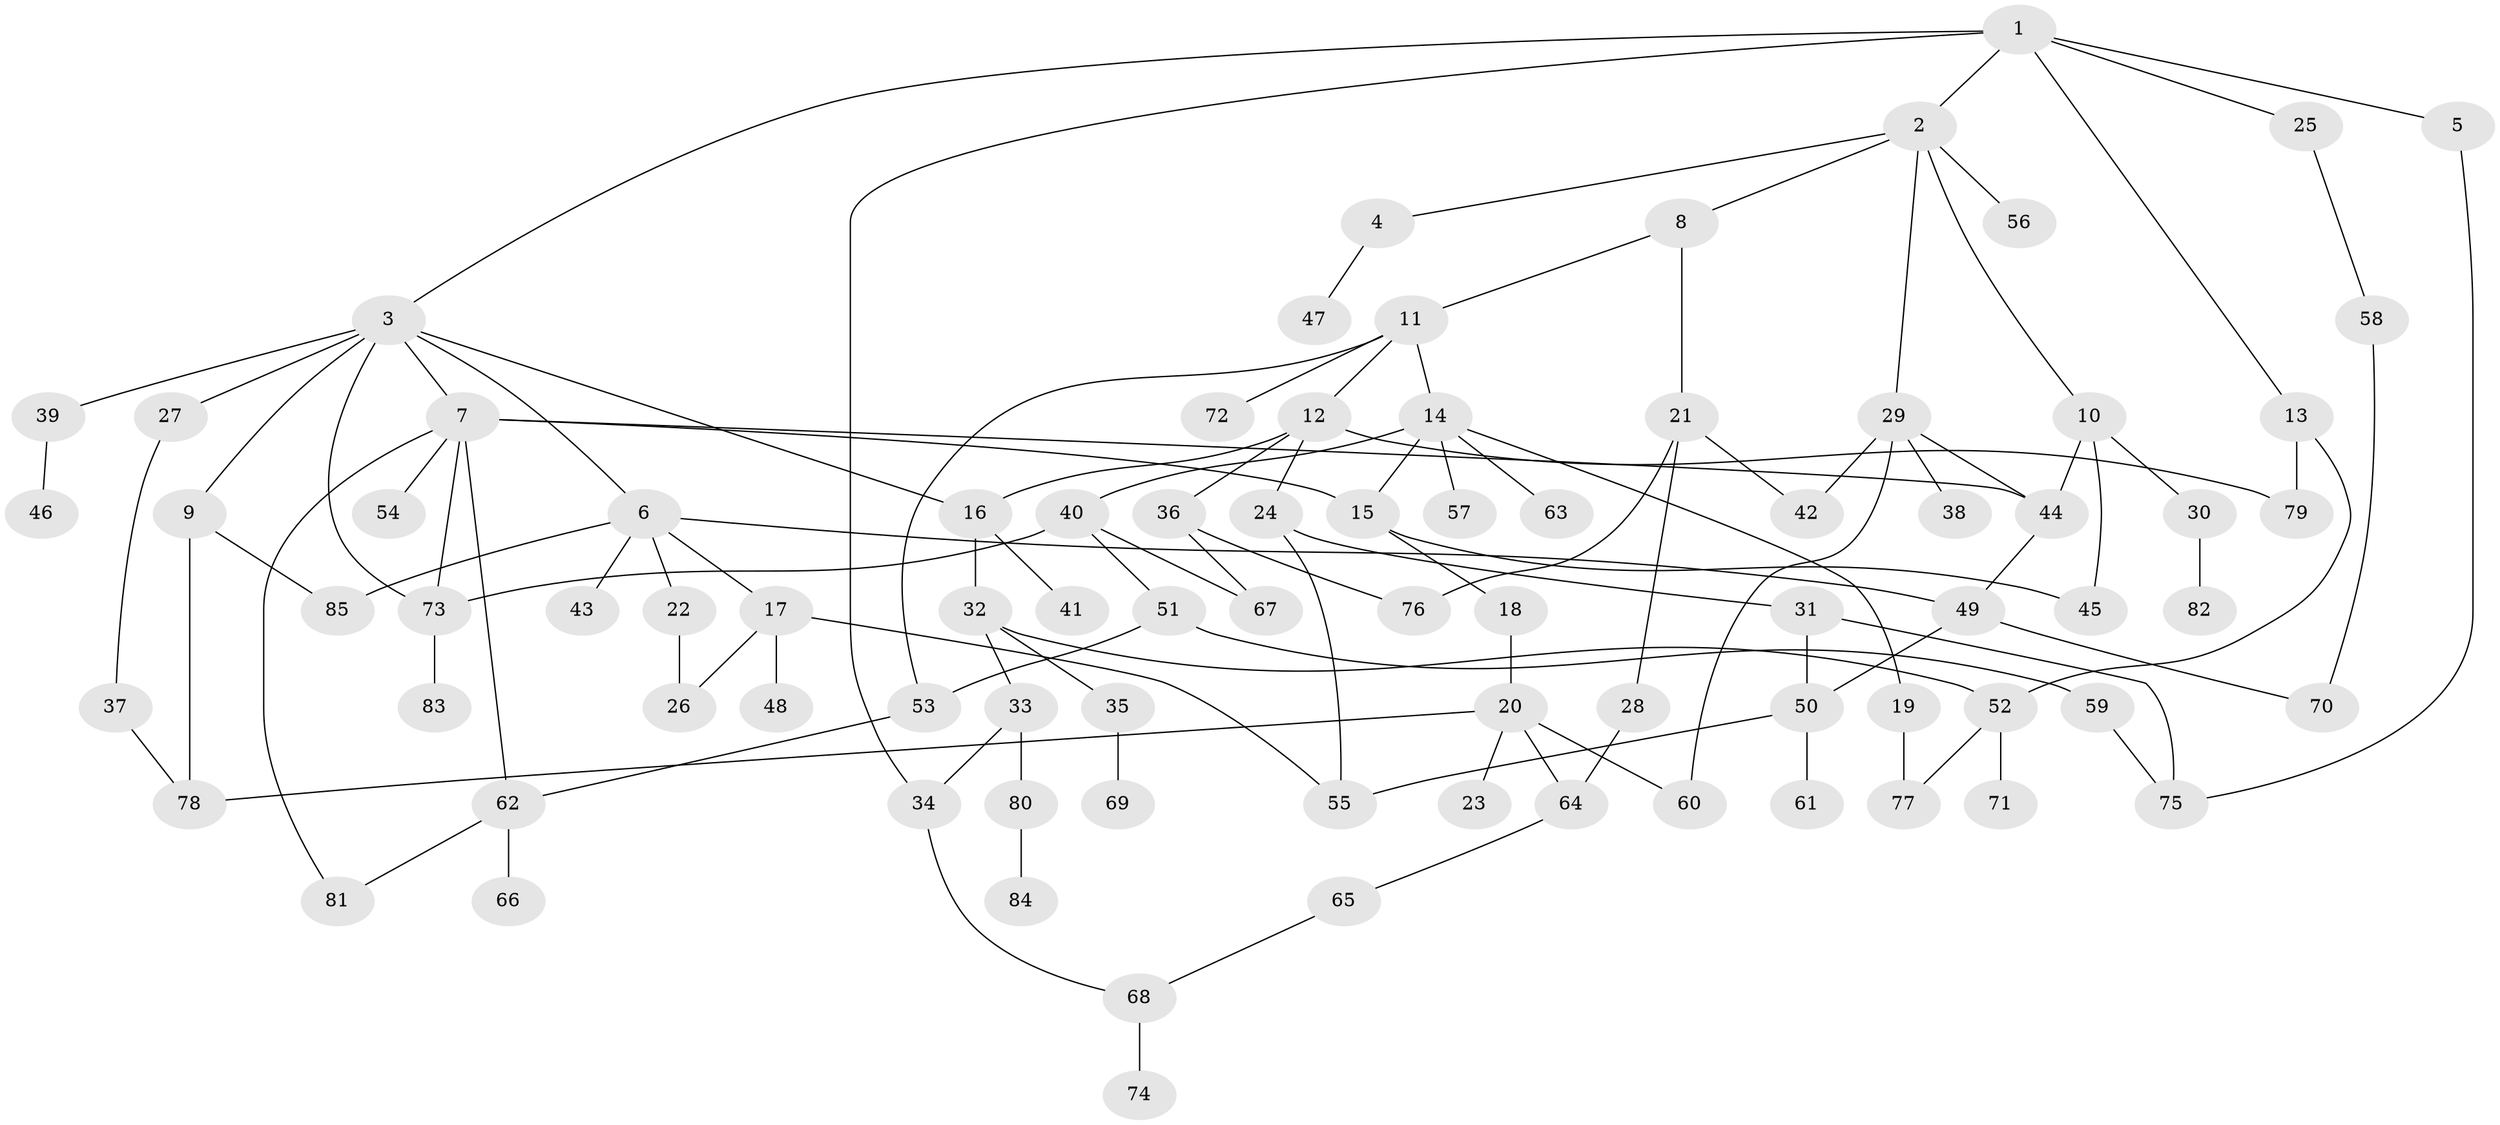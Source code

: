 // coarse degree distribution, {6: 0.07547169811320754, 8: 0.018867924528301886, 12: 0.018867924528301886, 1: 0.24528301886792453, 3: 0.1509433962264151, 4: 0.18867924528301888, 5: 0.05660377358490566, 2: 0.24528301886792453}
// Generated by graph-tools (version 1.1) at 2025/51/02/27/25 19:51:38]
// undirected, 85 vertices, 115 edges
graph export_dot {
graph [start="1"]
  node [color=gray90,style=filled];
  1;
  2;
  3;
  4;
  5;
  6;
  7;
  8;
  9;
  10;
  11;
  12;
  13;
  14;
  15;
  16;
  17;
  18;
  19;
  20;
  21;
  22;
  23;
  24;
  25;
  26;
  27;
  28;
  29;
  30;
  31;
  32;
  33;
  34;
  35;
  36;
  37;
  38;
  39;
  40;
  41;
  42;
  43;
  44;
  45;
  46;
  47;
  48;
  49;
  50;
  51;
  52;
  53;
  54;
  55;
  56;
  57;
  58;
  59;
  60;
  61;
  62;
  63;
  64;
  65;
  66;
  67;
  68;
  69;
  70;
  71;
  72;
  73;
  74;
  75;
  76;
  77;
  78;
  79;
  80;
  81;
  82;
  83;
  84;
  85;
  1 -- 2;
  1 -- 3;
  1 -- 5;
  1 -- 13;
  1 -- 25;
  1 -- 34;
  2 -- 4;
  2 -- 8;
  2 -- 10;
  2 -- 29;
  2 -- 56;
  3 -- 6;
  3 -- 7;
  3 -- 9;
  3 -- 27;
  3 -- 39;
  3 -- 16;
  3 -- 73;
  4 -- 47;
  5 -- 75;
  6 -- 17;
  6 -- 22;
  6 -- 43;
  6 -- 85;
  6 -- 49;
  7 -- 15;
  7 -- 54;
  7 -- 62;
  7 -- 81;
  7 -- 73;
  7 -- 44;
  8 -- 11;
  8 -- 21;
  9 -- 85;
  9 -- 78;
  10 -- 30;
  10 -- 44;
  10 -- 45;
  11 -- 12;
  11 -- 14;
  11 -- 53;
  11 -- 72;
  12 -- 16;
  12 -- 24;
  12 -- 36;
  12 -- 79;
  13 -- 52;
  13 -- 79;
  14 -- 19;
  14 -- 40;
  14 -- 57;
  14 -- 63;
  14 -- 15;
  15 -- 18;
  15 -- 45;
  16 -- 32;
  16 -- 41;
  17 -- 26;
  17 -- 48;
  17 -- 55;
  18 -- 20;
  19 -- 77;
  20 -- 23;
  20 -- 64;
  20 -- 78;
  20 -- 60;
  21 -- 28;
  21 -- 42;
  21 -- 76;
  22 -- 26;
  24 -- 31;
  24 -- 55;
  25 -- 58;
  27 -- 37;
  28 -- 64;
  29 -- 38;
  29 -- 60;
  29 -- 44;
  29 -- 42;
  30 -- 82;
  31 -- 50;
  31 -- 75;
  32 -- 33;
  32 -- 35;
  32 -- 52;
  33 -- 34;
  33 -- 80;
  34 -- 68;
  35 -- 69;
  36 -- 67;
  36 -- 76;
  37 -- 78;
  39 -- 46;
  40 -- 51;
  40 -- 73;
  40 -- 67;
  44 -- 49;
  49 -- 70;
  49 -- 50;
  50 -- 61;
  50 -- 55;
  51 -- 59;
  51 -- 53;
  52 -- 71;
  52 -- 77;
  53 -- 62;
  58 -- 70;
  59 -- 75;
  62 -- 66;
  62 -- 81;
  64 -- 65;
  65 -- 68;
  68 -- 74;
  73 -- 83;
  80 -- 84;
}
